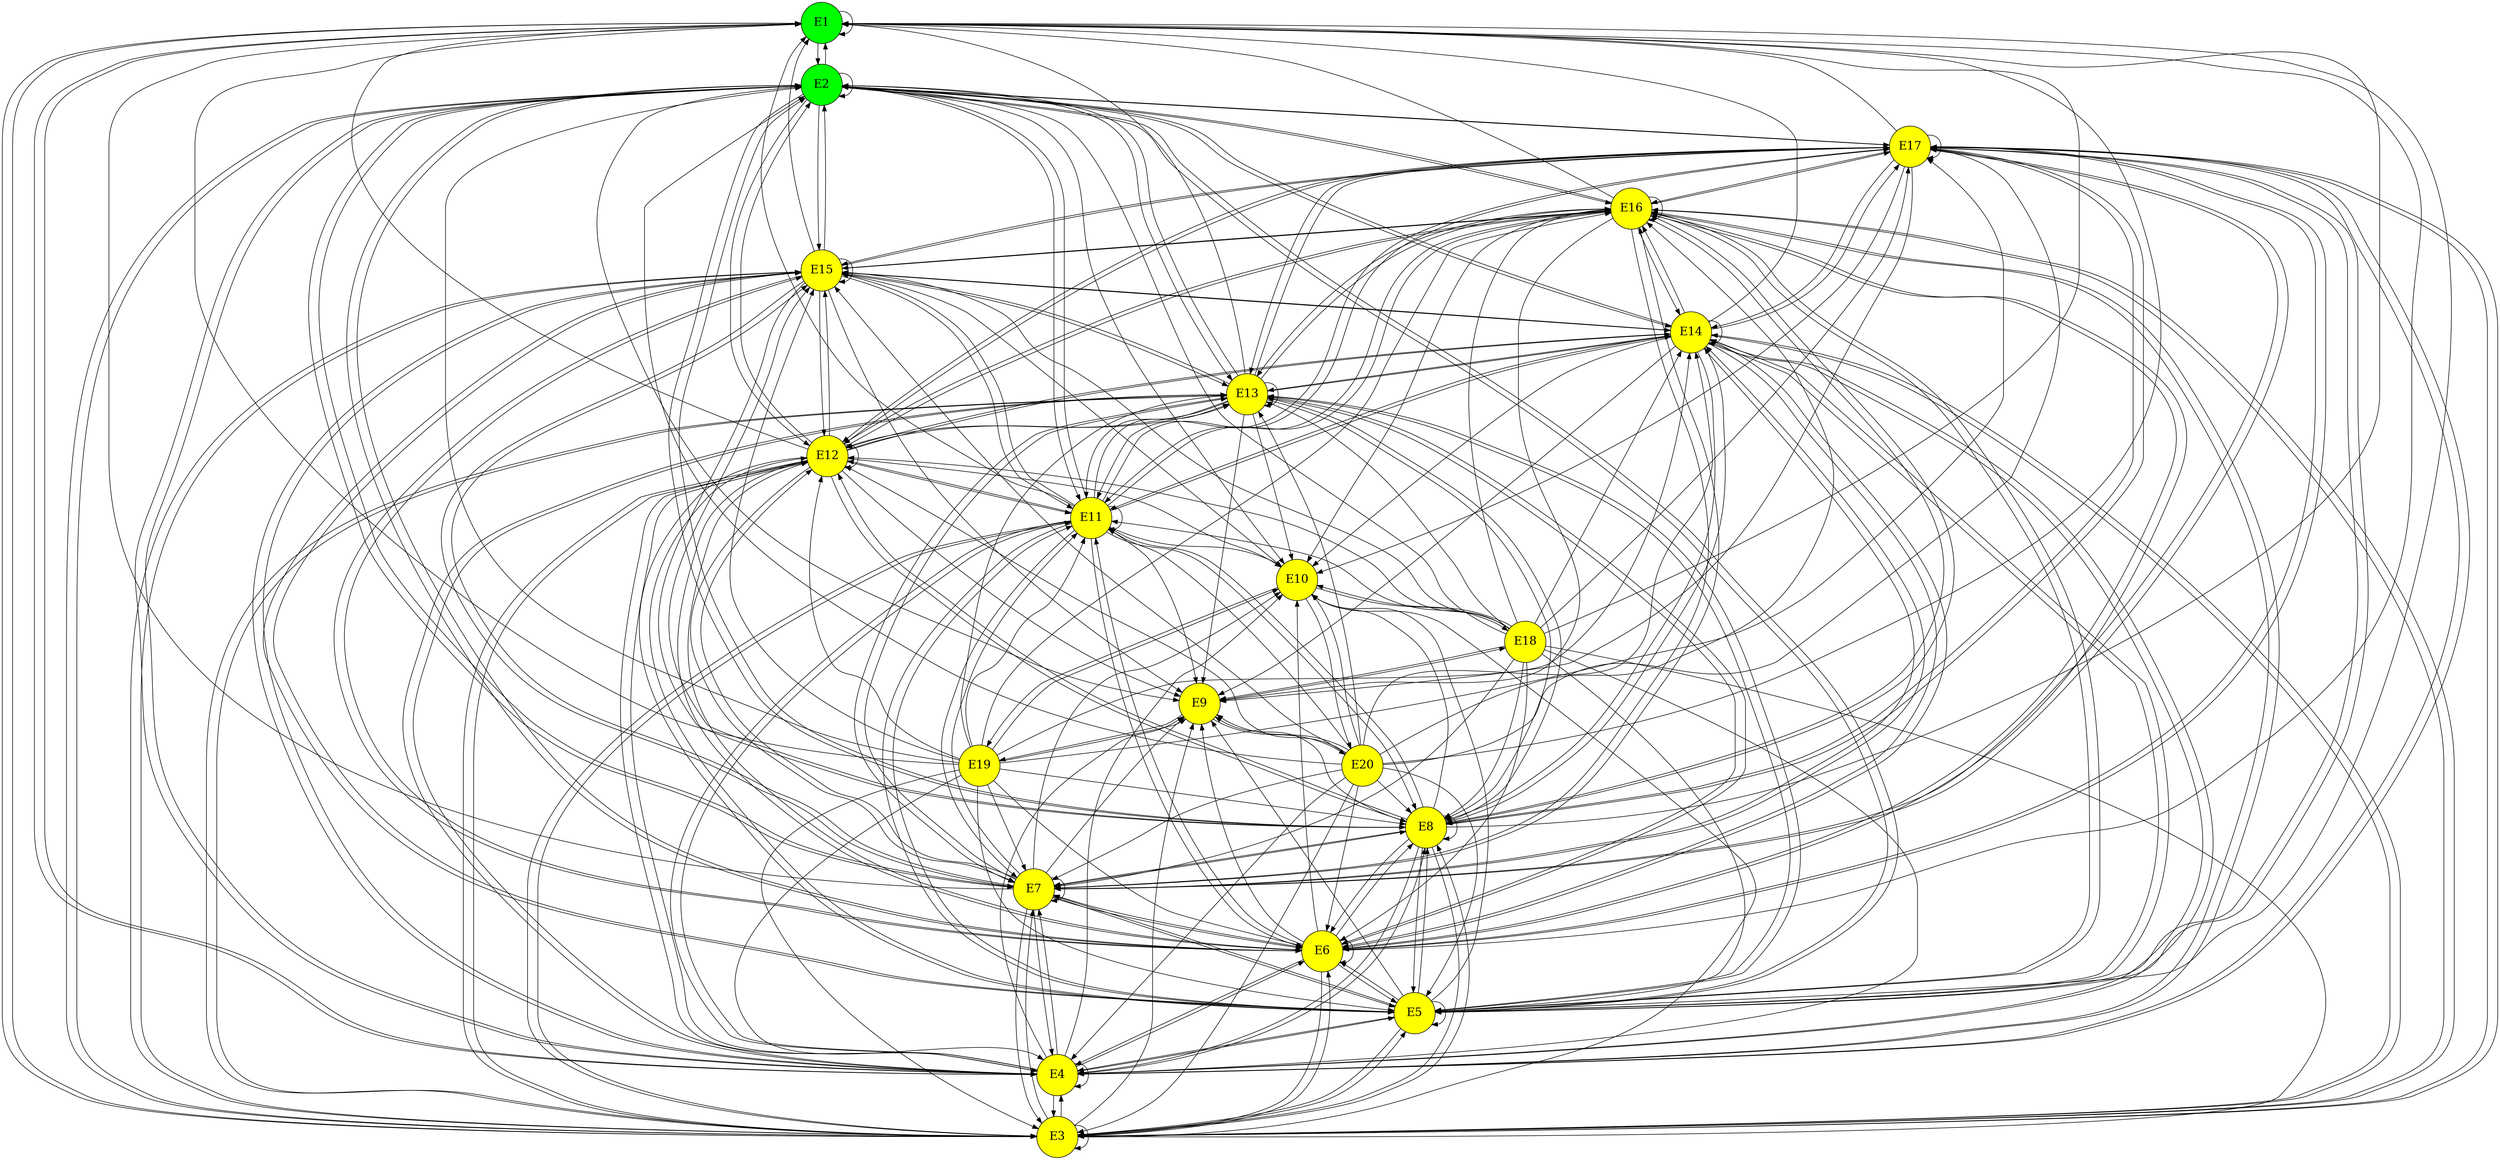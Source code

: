 digraph {
  node[style=filled,fixedsize=true,height=1,width=1,fontsize=20,fillcolor=yellow]
  // node
  E1 [label="E1", fillcolor="green"];
  E2 [label="E2", fillcolor="green"];
  E3 [label="E3", fillcolor="yellow"];
  E4 [label="E4", fillcolor="yellow"];
  E5 [label="E5", fillcolor="yellow"];
  E6 [label="E6", fillcolor="yellow"];
  E7 [label="E7", fillcolor="yellow"];
  E8 [label="E8", fillcolor="yellow"];
  E9 [label="E9", fillcolor="yellow"];
  E10 [label="E10", fillcolor="yellow"];
  E11 [label="E11", fillcolor="yellow"];
  E12 [label="E12", fillcolor="yellow"];
  E13 [label="E13", fillcolor="yellow"];
  E14 [label="E14", fillcolor="yellow"];
  E15 [label="E15", fillcolor="yellow"];
  E16 [label="E16", fillcolor="yellow"];
  E17 [label="E17", fillcolor="yellow"];
  E18 [label="E18", fillcolor="yellow"];
  E19 [label="E19", fillcolor="yellow"];
  E20 [label="E20", fillcolor="yellow"];

  // edge
  E1 -> { E1 E2 E3 E4 };
  E2 -> { E1 E2 E3 E4 E5 E6 E7 E8 E9 E10 E11 E12 E13 E14 E15 E16 E17 };
  E3 -> { E1 E2 E3 E4 E5 E6 E7 E8 E9 E10 E11 E12 E13 E14 E15 E16 E17 };
  E4 -> { E1 E2 E3 E4 E5 E6 E7 E8 E9 E10 E11 E12 E13 E14 E15 E16 E17 };
  E5 -> { E1 E2 E3 E4 E5 E6 E7 E8 E9 E10 E11 E12 E13 E14 E15 E16 E17 };
  E6 -> { E1 E2 E3 E4 E5 E6 E7 E8 E9 E10 E11 E12 E13 E14 E15 E16 E17 };
  E7 -> { E1 E2 E3 E4 E5 E6 E7 E8 E9 E10 E11 E12 E13 E14 E15 E16 E17 };
  E8 -> { E1 E2 E3 E4 E5 E6 E7 E8 E9 E10 E11 E12 E13 E14 E15 E16 E17 };
  E9 -> { E18 E19 E20 };
  E10 -> { E18 E19 E20 };
  E11 -> { E1 E2 E3 E4 E5 E6 E7 E8 E9 E10 E11 E12 E13 E14 E15 E16 E17 };
  E12 -> { E1 E2 E3 E4 E5 E6 E7 E8 E9 E10 E11 E12 E13 E14 E15 E16 E17 };
  E13 -> { E1 E2 E3 E4 E5 E6 E7 E8 E9 E10 E11 E12 E13 E14 E15 E16 E17 };
  E14 -> { E1 E2 E3 E4 E5 E6 E7 E8 E9 E10 E11 E12 E13 E14 E15 E16 E17 };
  E15 -> { E1 E2 E3 E4 E5 E6 E7 E8 E9 E10 E11 E12 E13 E14 E15 E16 E17 };
  E16 -> { E1 E2 E3 E4 E5 E6 E7 E8 E9 E10 E11 E12 E13 E14 E15 E16 E17 };
  E17 -> { E1 E2 E3 E4 E5 E6 E7 E8 E9 E10 E11 E12 E13 E14 E15 E16 E17 };
  E18 -> { E1 E2 E3 E4 E5 E6 E7 E8 E9 E10 E11 E12 E13 E14 E15 E16 E17 };
  E19 -> { E1 E2 E3 E4 E5 E6 E7 E8 E9 E10 E11 E12 E13 E14 E15 E16 E17 };
  E20 -> { E1 E2 E3 E4 E5 E6 E7 E8 E9 E10 E11 E12 E13 E14 E15 E16 E17 };

}
